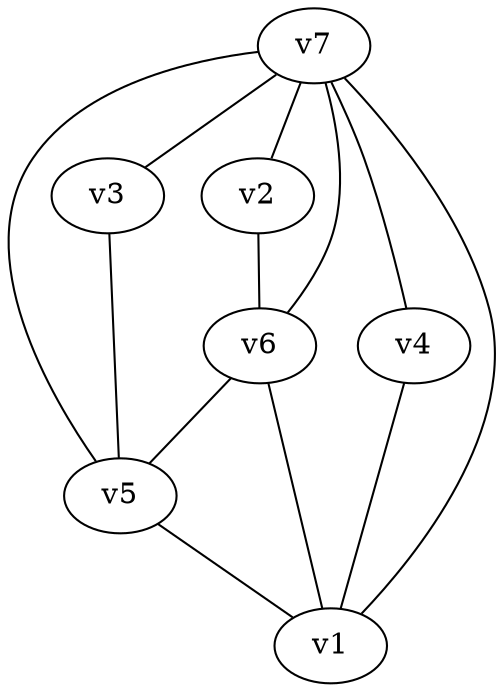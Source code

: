 graph {
	"v7" ["color"="1","number"="7"];
	"v6" ["color"="2","number"="6"];
	"v2" ["color"="3","number"="5"];
	"v5" ["color"="3","number"="4"];
	"v1" ["color"="4","number"="3"];
	"v3" ["color"="2","number"="2"];
	"v4" ["color"="2","number"="1"];
	"v6" -- "v7" ;
	"v2" -- "v6" ;
	"v5" -- "v7" ;
	"v1" -- "v7" ;
	"v3" -- "v5" ;
	"v4" -- "v1" ;
	"v7" -- "v2" ;
	"v6" -- "v5" ;
	"v6" -- "v1" ;
	"v5" -- "v1" ;
	"v7" -- "v3" ;
	"v7" -- "v4" ;
}
